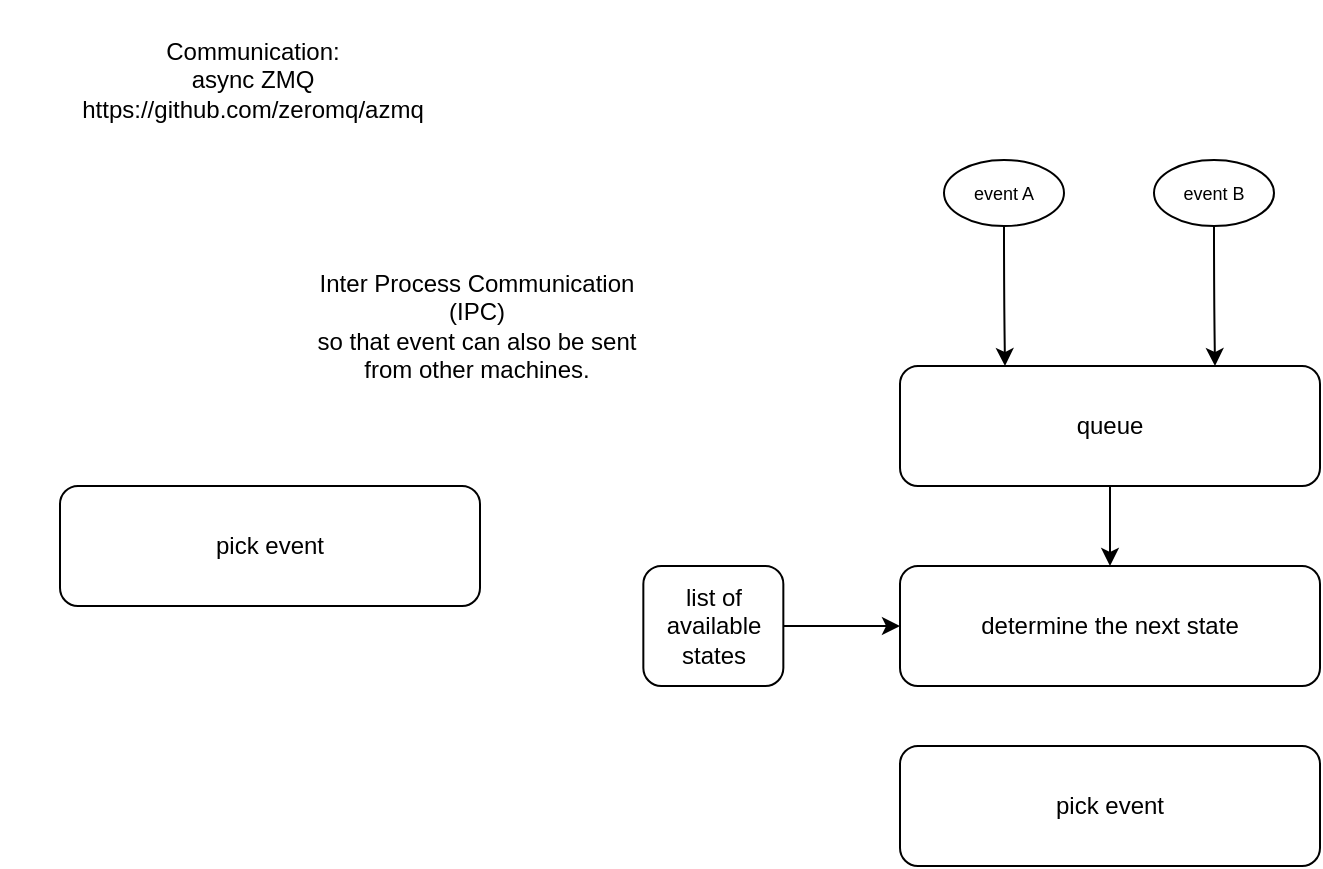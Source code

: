 <mxfile version="14.4.8" type="github">
  <diagram id="jrUoPo-l0NG1os7XEIIn" name="Page-1">
    <mxGraphModel dx="826" dy="474" grid="1" gridSize="10" guides="1" tooltips="1" connect="1" arrows="1" fold="1" page="1" pageScale="1" pageWidth="827" pageHeight="1169" math="0" shadow="0">
      <root>
        <mxCell id="0" />
        <mxCell id="1" parent="0" />
        <mxCell id="KyuKLni85TIHoHMPOAVg-1" value="Inter Process Communication (IPC)&lt;br&gt;so that event can also be sent from other machines." style="text;html=1;strokeColor=none;fillColor=none;align=center;verticalAlign=middle;whiteSpace=wrap;rounded=0;" vertex="1" parent="1">
          <mxGeometry x="205" y="120" width="166.67" height="100" as="geometry" />
        </mxCell>
        <mxCell id="KyuKLni85TIHoHMPOAVg-2" value="Communication:&lt;br&gt;async ZMQ&lt;br&gt;https://github.com/zeromq/azmq" style="text;html=1;strokeColor=none;fillColor=none;align=center;verticalAlign=middle;whiteSpace=wrap;rounded=0;" vertex="1" parent="1">
          <mxGeometry x="50" y="7" width="253.33" height="80" as="geometry" />
        </mxCell>
        <mxCell id="KyuKLni85TIHoHMPOAVg-11" style="edgeStyle=orthogonalEdgeStyle;curved=1;rounded=0;orthogonalLoop=1;jettySize=auto;html=1;fontSize=9;" edge="1" parent="1" source="KyuKLni85TIHoHMPOAVg-3" target="KyuKLni85TIHoHMPOAVg-7">
          <mxGeometry relative="1" as="geometry" />
        </mxCell>
        <mxCell id="KyuKLni85TIHoHMPOAVg-3" value="queue" style="rounded=1;whiteSpace=wrap;html=1;" vertex="1" parent="1">
          <mxGeometry x="500" y="190" width="210" height="60" as="geometry" />
        </mxCell>
        <mxCell id="KyuKLni85TIHoHMPOAVg-6" style="edgeStyle=orthogonalEdgeStyle;rounded=0;orthogonalLoop=1;jettySize=auto;html=1;exitX=0.5;exitY=1;exitDx=0;exitDy=0;entryX=0.25;entryY=0;entryDx=0;entryDy=0;fontSize=9;curved=1;" edge="1" parent="1" source="KyuKLni85TIHoHMPOAVg-5" target="KyuKLni85TIHoHMPOAVg-3">
          <mxGeometry relative="1" as="geometry" />
        </mxCell>
        <mxCell id="KyuKLni85TIHoHMPOAVg-5" value="event A" style="ellipse;whiteSpace=wrap;html=1;fontSize=9;" vertex="1" parent="1">
          <mxGeometry x="522" y="87" width="60" height="33" as="geometry" />
        </mxCell>
        <mxCell id="KyuKLni85TIHoHMPOAVg-7" value="determine the next state" style="rounded=1;whiteSpace=wrap;html=1;" vertex="1" parent="1">
          <mxGeometry x="500" y="290" width="210" height="60" as="geometry" />
        </mxCell>
        <mxCell id="KyuKLni85TIHoHMPOAVg-8" value="pick event" style="rounded=1;whiteSpace=wrap;html=1;" vertex="1" parent="1">
          <mxGeometry x="500" y="380" width="210" height="60" as="geometry" />
        </mxCell>
        <mxCell id="KyuKLni85TIHoHMPOAVg-10" style="edgeStyle=orthogonalEdgeStyle;curved=1;rounded=0;orthogonalLoop=1;jettySize=auto;html=1;fontSize=9;" edge="1" parent="1" source="KyuKLni85TIHoHMPOAVg-9" target="KyuKLni85TIHoHMPOAVg-7">
          <mxGeometry relative="1" as="geometry" />
        </mxCell>
        <mxCell id="KyuKLni85TIHoHMPOAVg-9" value="list of available states" style="rounded=1;whiteSpace=wrap;html=1;" vertex="1" parent="1">
          <mxGeometry x="371.67" y="290" width="70" height="60" as="geometry" />
        </mxCell>
        <mxCell id="KyuKLni85TIHoHMPOAVg-13" style="edgeStyle=orthogonalEdgeStyle;curved=1;rounded=0;orthogonalLoop=1;jettySize=auto;html=1;entryX=0.75;entryY=0;entryDx=0;entryDy=0;fontSize=9;" edge="1" parent="1" source="KyuKLni85TIHoHMPOAVg-12" target="KyuKLni85TIHoHMPOAVg-3">
          <mxGeometry relative="1" as="geometry" />
        </mxCell>
        <mxCell id="KyuKLni85TIHoHMPOAVg-12" value="event B" style="ellipse;whiteSpace=wrap;html=1;fontSize=9;" vertex="1" parent="1">
          <mxGeometry x="627" y="87" width="60" height="33" as="geometry" />
        </mxCell>
        <mxCell id="KyuKLni85TIHoHMPOAVg-14" value="pick event" style="rounded=1;whiteSpace=wrap;html=1;" vertex="1" parent="1">
          <mxGeometry x="80" y="250" width="210" height="60" as="geometry" />
        </mxCell>
      </root>
    </mxGraphModel>
  </diagram>
</mxfile>
